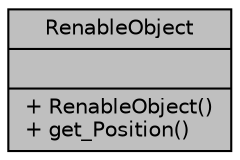 digraph "RenableObject"
{
 // INTERACTIVE_SVG=YES
  bgcolor="transparent";
  edge [fontname="Helvetica",fontsize="10",labelfontname="Helvetica",labelfontsize="10"];
  node [fontname="Helvetica",fontsize="10",shape=record];
  Node1 [label="{RenableObject\n||+ RenableObject()\l+ get_Position()\l}",height=0.2,width=0.4,color="black", fillcolor="grey75", style="filled" fontcolor="black"];
}
